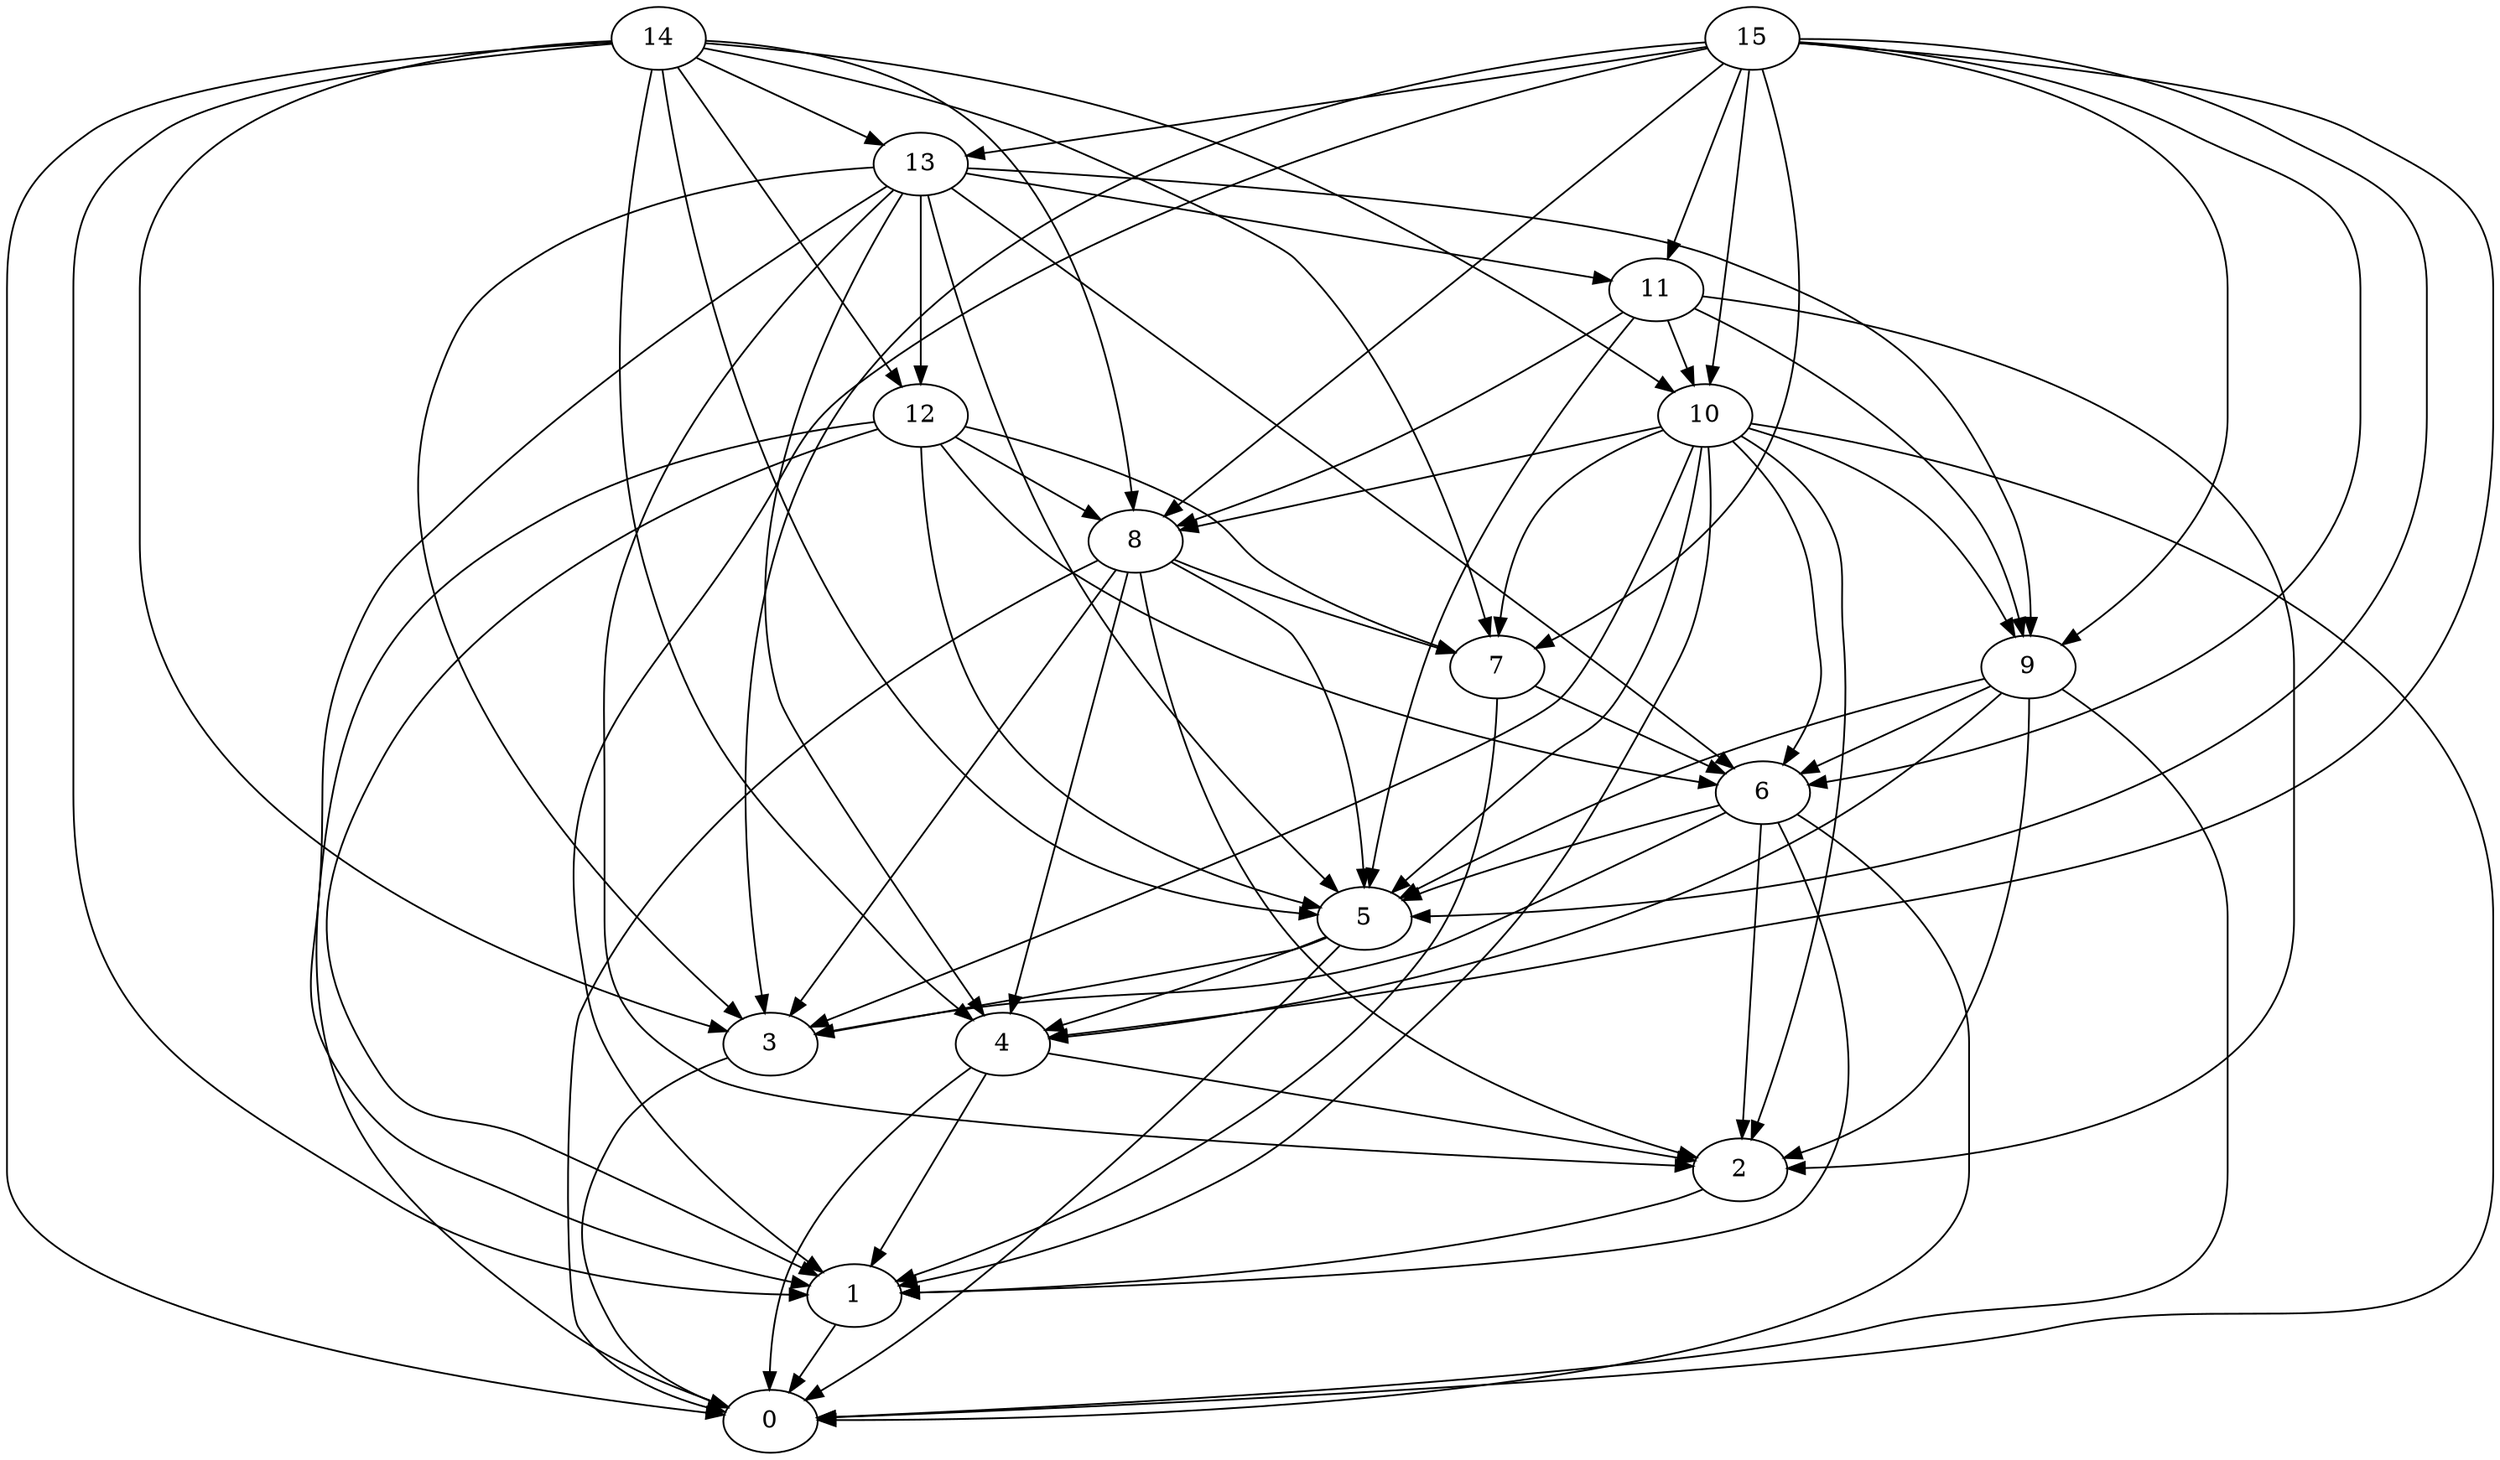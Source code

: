 digraph "Random_Nodes_16_Density_4.81_CCR_1.00_WeightType_Random#1" {
	graph ["Duplicate states"=0,
		GraphType=Random,
		"Max states in OPEN"=0,
		Modes="120000ms; topo-ordered tasks, ; Pruning: task equivalence, fixed order ready list, ; F-value: ; Optimisation: best schedule length (\
SL) optimisation on equal, ",
		NumberOfTasks=16,
		"Pruned using list schedule length"=1,
		"States removed from OPEN"=0,
		TargetSystem="Homogeneous-6",
		"Time to schedule (ms)"=96,
		"Total idle time"=187,
		"Total schedule length"=358,
		"Total sequential time"=435,
		"Total states created"=2
	];
	14	["Finish time"=37,
		Processor=0,
		"Start time"=0,
		Weight=37];
	13	["Finish time"=56,
		Processor=0,
		"Start time"=37,
		Weight=19];
	14 -> 13	[Weight=5];
	10	["Finish time"=119,
		Processor=0,
		"Start time"=82,
		Weight=37];
	14 -> 10	[Weight=7];
	12	["Finish time"=73,
		Processor=1,
		"Start time"=66,
		Weight=7];
	14 -> 12	[Weight=4];
	8	["Finish time"=153,
		Processor=0,
		"Start time"=119,
		Weight=34];
	14 -> 8	[Weight=3];
	7	["Finish time"=175,
		Processor=0,
		"Start time"=153,
		Weight=22];
	14 -> 7	[Weight=9];
	5	["Finish time"=219,
		Processor=0,
		"Start time"=182,
		Weight=37];
	14 -> 5	[Weight=3];
	4	["Finish time"=256,
		Processor=0,
		"Start time"=219,
		Weight=37];
	14 -> 4	[Weight=6];
	1	["Finish time"=324,
		Processor=0,
		"Start time"=290,
		Weight=34];
	14 -> 1	[Weight=8];
	3	["Finish time"=264,
		Processor=1,
		"Start time"=227,
		Weight=37];
	14 -> 3	[Weight=3];
	0	["Finish time"=358,
		Processor=0,
		"Start time"=324,
		Weight=34];
	14 -> 0	[Weight=3];
	15	["Finish time"=26,
		Processor=1,
		"Start time"=0,
		Weight=26];
	15 -> 13	[Weight=6];
	11	["Finish time"=82,
		Processor=0,
		"Start time"=56,
		Weight=26];
	15 -> 11	[Weight=8];
	15 -> 10	[Weight=4];
	15 -> 8	[Weight=10];
	15 -> 7	[Weight=6];
	9	["Finish time"=130,
		Processor=1,
		"Start time"=123,
		Weight=7];
	15 -> 9	[Weight=10];
	6	["Finish time"=182,
		Processor=0,
		"Start time"=175,
		Weight=7];
	15 -> 6	[Weight=2];
	15 -> 5	[Weight=5];
	15 -> 4	[Weight=10];
	15 -> 1	[Weight=2];
	15 -> 3	[Weight=9];
	13 -> 11	[Weight=6];
	13 -> 12	[Weight=10];
	13 -> 9	[Weight=3];
	13 -> 6	[Weight=10];
	13 -> 5	[Weight=6];
	13 -> 4	[Weight=2];
	2	["Finish time"=290,
		Processor=0,
		"Start time"=256,
		Weight=34];
	13 -> 2	[Weight=2];
	13 -> 1	[Weight=2];
	13 -> 3	[Weight=2];
	11 -> 10	[Weight=6];
	11 -> 8	[Weight=2];
	11 -> 9	[Weight=2];
	11 -> 5	[Weight=5];
	11 -> 2	[Weight=2];
	10 -> 8	[Weight=9];
	10 -> 7	[Weight=6];
	10 -> 9	[Weight=4];
	10 -> 6	[Weight=7];
	10 -> 5	[Weight=4];
	10 -> 2	[Weight=3];
	10 -> 1	[Weight=10];
	10 -> 3	[Weight=9];
	10 -> 0	[Weight=2];
	12 -> 8	[Weight=10];
	12 -> 7	[Weight=7];
	12 -> 6	[Weight=8];
	12 -> 5	[Weight=8];
	12 -> 1	[Weight=2];
	12 -> 0	[Weight=10];
	8 -> 7	[Weight=10];
	8 -> 5	[Weight=8];
	8 -> 4	[Weight=10];
	8 -> 2	[Weight=2];
	8 -> 3	[Weight=2];
	8 -> 0	[Weight=4];
	7 -> 6	[Weight=9];
	7 -> 1	[Weight=4];
	9 -> 6	[Weight=2];
	9 -> 5	[Weight=5];
	9 -> 4	[Weight=2];
	9 -> 2	[Weight=3];
	9 -> 0	[Weight=6];
	6 -> 5	[Weight=3];
	6 -> 2	[Weight=9];
	6 -> 1	[Weight=8];
	6 -> 3	[Weight=2];
	6 -> 0	[Weight=9];
	5 -> 4	[Weight=7];
	5 -> 3	[Weight=8];
	5 -> 0	[Weight=8];
	4 -> 2	[Weight=5];
	4 -> 1	[Weight=4];
	4 -> 0	[Weight=5];
	2 -> 1	[Weight=3];
	1 -> 0	[Weight=10];
	3 -> 0	[Weight=7];
}
